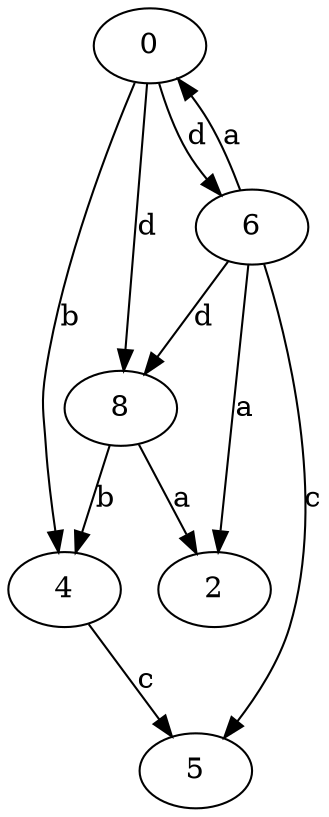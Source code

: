 strict digraph  {
0;
2;
4;
5;
6;
8;
0 -> 4  [label=b];
0 -> 6  [label=d];
0 -> 8  [label=d];
4 -> 5  [label=c];
6 -> 0  [label=a];
6 -> 2  [label=a];
6 -> 5  [label=c];
6 -> 8  [label=d];
8 -> 2  [label=a];
8 -> 4  [label=b];
}
